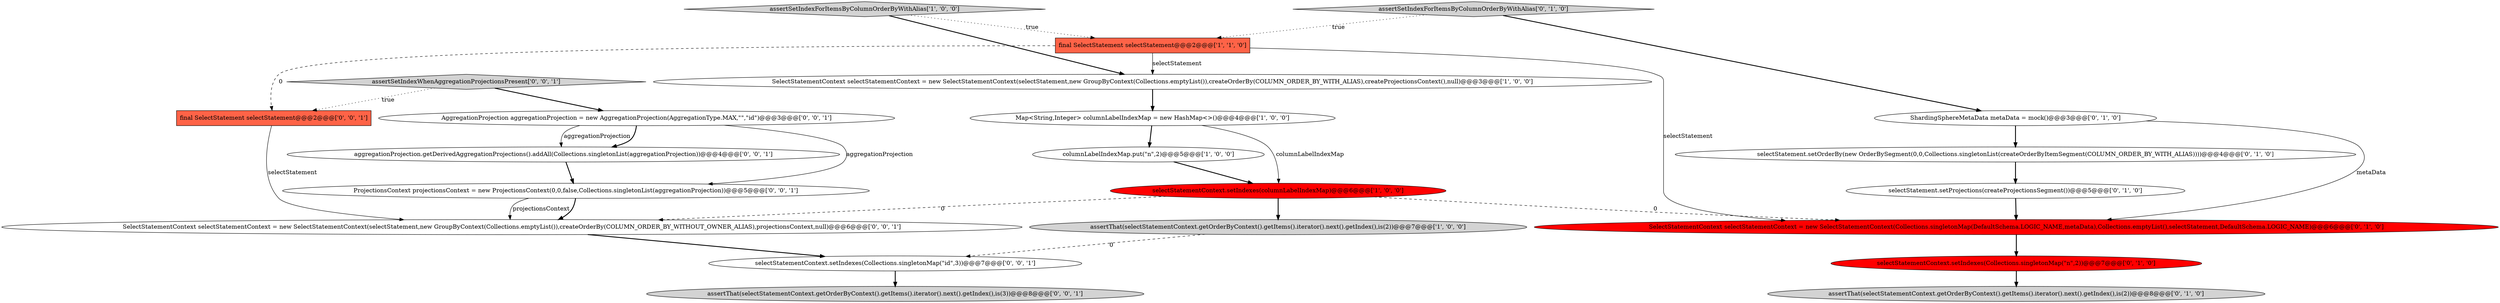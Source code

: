 digraph {
6 [style = filled, label = "assertThat(selectStatementContext.getOrderByContext().getItems().iterator().next().getIndex(),is(2))@@@7@@@['1', '0', '0']", fillcolor = lightgray, shape = ellipse image = "AAA0AAABBB1BBB"];
0 [style = filled, label = "SelectStatementContext selectStatementContext = new SelectStatementContext(selectStatement,new GroupByContext(Collections.emptyList()),createOrderBy(COLUMN_ORDER_BY_WITH_ALIAS),createProjectionsContext(),null)@@@3@@@['1', '0', '0']", fillcolor = white, shape = ellipse image = "AAA0AAABBB1BBB"];
21 [style = filled, label = "aggregationProjection.getDerivedAggregationProjections().addAll(Collections.singletonList(aggregationProjection))@@@4@@@['0', '0', '1']", fillcolor = white, shape = ellipse image = "AAA0AAABBB3BBB"];
17 [style = filled, label = "final SelectStatement selectStatement@@@2@@@['0', '0', '1']", fillcolor = tomato, shape = box image = "AAA0AAABBB3BBB"];
4 [style = filled, label = "assertSetIndexForItemsByColumnOrderByWithAlias['1', '0', '0']", fillcolor = lightgray, shape = diamond image = "AAA0AAABBB1BBB"];
2 [style = filled, label = "selectStatementContext.setIndexes(columnLabelIndexMap)@@@6@@@['1', '0', '0']", fillcolor = red, shape = ellipse image = "AAA1AAABBB1BBB"];
8 [style = filled, label = "SelectStatementContext selectStatementContext = new SelectStatementContext(Collections.singletonMap(DefaultSchema.LOGIC_NAME,metaData),Collections.emptyList(),selectStatement,DefaultSchema.LOGIC_NAME)@@@6@@@['0', '1', '0']", fillcolor = red, shape = ellipse image = "AAA1AAABBB2BBB"];
9 [style = filled, label = "assertSetIndexForItemsByColumnOrderByWithAlias['0', '1', '0']", fillcolor = lightgray, shape = diamond image = "AAA0AAABBB2BBB"];
18 [style = filled, label = "AggregationProjection aggregationProjection = new AggregationProjection(AggregationType.MAX,\"\",\"id\")@@@3@@@['0', '0', '1']", fillcolor = white, shape = ellipse image = "AAA0AAABBB3BBB"];
19 [style = filled, label = "SelectStatementContext selectStatementContext = new SelectStatementContext(selectStatement,new GroupByContext(Collections.emptyList()),createOrderBy(COLUMN_ORDER_BY_WITHOUT_OWNER_ALIAS),projectionsContext,null)@@@6@@@['0', '0', '1']", fillcolor = white, shape = ellipse image = "AAA0AAABBB3BBB"];
1 [style = filled, label = "columnLabelIndexMap.put(\"n\",2)@@@5@@@['1', '0', '0']", fillcolor = white, shape = ellipse image = "AAA0AAABBB1BBB"];
3 [style = filled, label = "Map<String,Integer> columnLabelIndexMap = new HashMap<>()@@@4@@@['1', '0', '0']", fillcolor = white, shape = ellipse image = "AAA0AAABBB1BBB"];
11 [style = filled, label = "selectStatementContext.setIndexes(Collections.singletonMap(\"n\",2))@@@7@@@['0', '1', '0']", fillcolor = red, shape = ellipse image = "AAA1AAABBB2BBB"];
13 [style = filled, label = "selectStatement.setOrderBy(new OrderBySegment(0,0,Collections.singletonList(createOrderByItemSegment(COLUMN_ORDER_BY_WITH_ALIAS))))@@@4@@@['0', '1', '0']", fillcolor = white, shape = ellipse image = "AAA0AAABBB2BBB"];
12 [style = filled, label = "assertThat(selectStatementContext.getOrderByContext().getItems().iterator().next().getIndex(),is(2))@@@8@@@['0', '1', '0']", fillcolor = lightgray, shape = ellipse image = "AAA0AAABBB2BBB"];
16 [style = filled, label = "ProjectionsContext projectionsContext = new ProjectionsContext(0,0,false,Collections.singletonList(aggregationProjection))@@@5@@@['0', '0', '1']", fillcolor = white, shape = ellipse image = "AAA0AAABBB3BBB"];
10 [style = filled, label = "selectStatement.setProjections(createProjectionsSegment())@@@5@@@['0', '1', '0']", fillcolor = white, shape = ellipse image = "AAA0AAABBB2BBB"];
5 [style = filled, label = "final SelectStatement selectStatement@@@2@@@['1', '1', '0']", fillcolor = tomato, shape = box image = "AAA0AAABBB1BBB"];
20 [style = filled, label = "assertSetIndexWhenAggregationProjectionsPresent['0', '0', '1']", fillcolor = lightgray, shape = diamond image = "AAA0AAABBB3BBB"];
7 [style = filled, label = "ShardingSphereMetaData metaData = mock()@@@3@@@['0', '1', '0']", fillcolor = white, shape = ellipse image = "AAA0AAABBB2BBB"];
15 [style = filled, label = "assertThat(selectStatementContext.getOrderByContext().getItems().iterator().next().getIndex(),is(3))@@@8@@@['0', '0', '1']", fillcolor = lightgray, shape = ellipse image = "AAA0AAABBB3BBB"];
14 [style = filled, label = "selectStatementContext.setIndexes(Collections.singletonMap(\"id\",3))@@@7@@@['0', '0', '1']", fillcolor = white, shape = ellipse image = "AAA0AAABBB3BBB"];
7->13 [style = bold, label=""];
0->3 [style = bold, label=""];
13->10 [style = bold, label=""];
4->5 [style = dotted, label="true"];
2->19 [style = dashed, label="0"];
3->1 [style = bold, label=""];
2->6 [style = bold, label=""];
20->17 [style = dotted, label="true"];
3->2 [style = solid, label="columnLabelIndexMap"];
11->12 [style = bold, label=""];
18->16 [style = solid, label="aggregationProjection"];
16->19 [style = solid, label="projectionsContext"];
6->14 [style = dashed, label="0"];
9->7 [style = bold, label=""];
16->19 [style = bold, label=""];
2->8 [style = dashed, label="0"];
17->19 [style = solid, label="selectStatement"];
4->0 [style = bold, label=""];
20->18 [style = bold, label=""];
18->21 [style = solid, label="aggregationProjection"];
7->8 [style = solid, label="metaData"];
19->14 [style = bold, label=""];
5->17 [style = dashed, label="0"];
10->8 [style = bold, label=""];
5->0 [style = solid, label="selectStatement"];
21->16 [style = bold, label=""];
14->15 [style = bold, label=""];
1->2 [style = bold, label=""];
18->21 [style = bold, label=""];
8->11 [style = bold, label=""];
5->8 [style = solid, label="selectStatement"];
9->5 [style = dotted, label="true"];
}
